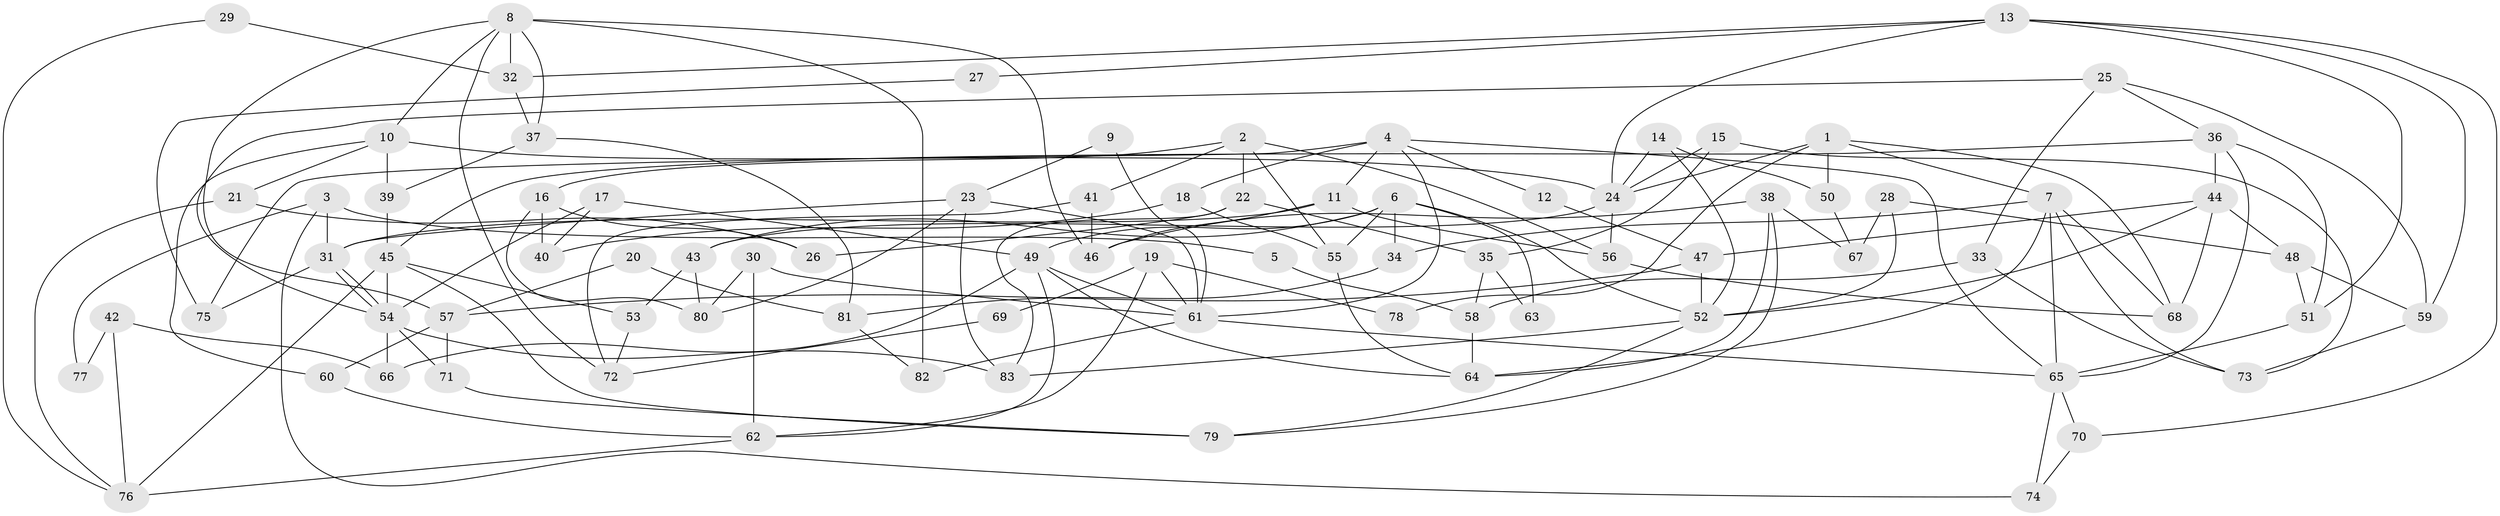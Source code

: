 // coarse degree distribution, {5: 0.17307692307692307, 4: 0.11538461538461539, 6: 0.25, 2: 0.1346153846153846, 8: 0.057692307692307696, 1: 0.019230769230769232, 7: 0.07692307692307693, 3: 0.1346153846153846, 10: 0.019230769230769232, 9: 0.019230769230769232}
// Generated by graph-tools (version 1.1) at 2025/41/03/06/25 10:41:55]
// undirected, 83 vertices, 166 edges
graph export_dot {
graph [start="1"]
  node [color=gray90,style=filled];
  1;
  2;
  3;
  4;
  5;
  6;
  7;
  8;
  9;
  10;
  11;
  12;
  13;
  14;
  15;
  16;
  17;
  18;
  19;
  20;
  21;
  22;
  23;
  24;
  25;
  26;
  27;
  28;
  29;
  30;
  31;
  32;
  33;
  34;
  35;
  36;
  37;
  38;
  39;
  40;
  41;
  42;
  43;
  44;
  45;
  46;
  47;
  48;
  49;
  50;
  51;
  52;
  53;
  54;
  55;
  56;
  57;
  58;
  59;
  60;
  61;
  62;
  63;
  64;
  65;
  66;
  67;
  68;
  69;
  70;
  71;
  72;
  73;
  74;
  75;
  76;
  77;
  78;
  79;
  80;
  81;
  82;
  83;
  1 -- 7;
  1 -- 24;
  1 -- 50;
  1 -- 68;
  1 -- 78;
  2 -- 16;
  2 -- 55;
  2 -- 22;
  2 -- 41;
  2 -- 56;
  3 -- 31;
  3 -- 74;
  3 -- 5;
  3 -- 77;
  4 -- 61;
  4 -- 65;
  4 -- 11;
  4 -- 12;
  4 -- 18;
  4 -- 75;
  5 -- 58;
  6 -- 52;
  6 -- 49;
  6 -- 34;
  6 -- 43;
  6 -- 55;
  6 -- 63;
  7 -- 65;
  7 -- 68;
  7 -- 34;
  7 -- 64;
  7 -- 73;
  8 -- 72;
  8 -- 10;
  8 -- 32;
  8 -- 37;
  8 -- 46;
  8 -- 57;
  8 -- 82;
  9 -- 61;
  9 -- 23;
  10 -- 24;
  10 -- 39;
  10 -- 21;
  10 -- 60;
  11 -- 31;
  11 -- 46;
  11 -- 56;
  12 -- 47;
  13 -- 51;
  13 -- 59;
  13 -- 24;
  13 -- 27;
  13 -- 32;
  13 -- 70;
  14 -- 52;
  14 -- 24;
  14 -- 50;
  15 -- 73;
  15 -- 24;
  15 -- 35;
  16 -- 26;
  16 -- 40;
  16 -- 80;
  17 -- 54;
  17 -- 49;
  17 -- 40;
  18 -- 55;
  18 -- 40;
  19 -- 62;
  19 -- 61;
  19 -- 69;
  19 -- 78;
  20 -- 81;
  20 -- 57;
  21 -- 76;
  21 -- 26;
  22 -- 83;
  22 -- 26;
  22 -- 35;
  23 -- 80;
  23 -- 61;
  23 -- 31;
  23 -- 83;
  24 -- 56;
  24 -- 43;
  25 -- 54;
  25 -- 33;
  25 -- 36;
  25 -- 59;
  27 -- 75;
  28 -- 52;
  28 -- 48;
  28 -- 67;
  29 -- 32;
  29 -- 76;
  30 -- 80;
  30 -- 61;
  30 -- 62;
  31 -- 54;
  31 -- 54;
  31 -- 75;
  32 -- 37;
  33 -- 73;
  33 -- 58;
  34 -- 81;
  35 -- 58;
  35 -- 63;
  36 -- 44;
  36 -- 45;
  36 -- 51;
  36 -- 65;
  37 -- 39;
  37 -- 81;
  38 -- 46;
  38 -- 67;
  38 -- 64;
  38 -- 79;
  39 -- 45;
  41 -- 46;
  41 -- 72;
  42 -- 76;
  42 -- 66;
  42 -- 77;
  43 -- 53;
  43 -- 80;
  44 -- 47;
  44 -- 68;
  44 -- 48;
  44 -- 52;
  45 -- 54;
  45 -- 53;
  45 -- 76;
  45 -- 79;
  47 -- 52;
  47 -- 57;
  48 -- 51;
  48 -- 59;
  49 -- 62;
  49 -- 64;
  49 -- 61;
  49 -- 66;
  50 -- 67;
  51 -- 65;
  52 -- 79;
  52 -- 83;
  53 -- 72;
  54 -- 83;
  54 -- 66;
  54 -- 71;
  55 -- 64;
  56 -- 68;
  57 -- 71;
  57 -- 60;
  58 -- 64;
  59 -- 73;
  60 -- 62;
  61 -- 82;
  61 -- 65;
  62 -- 76;
  65 -- 70;
  65 -- 74;
  69 -- 72;
  70 -- 74;
  71 -- 79;
  81 -- 82;
}
